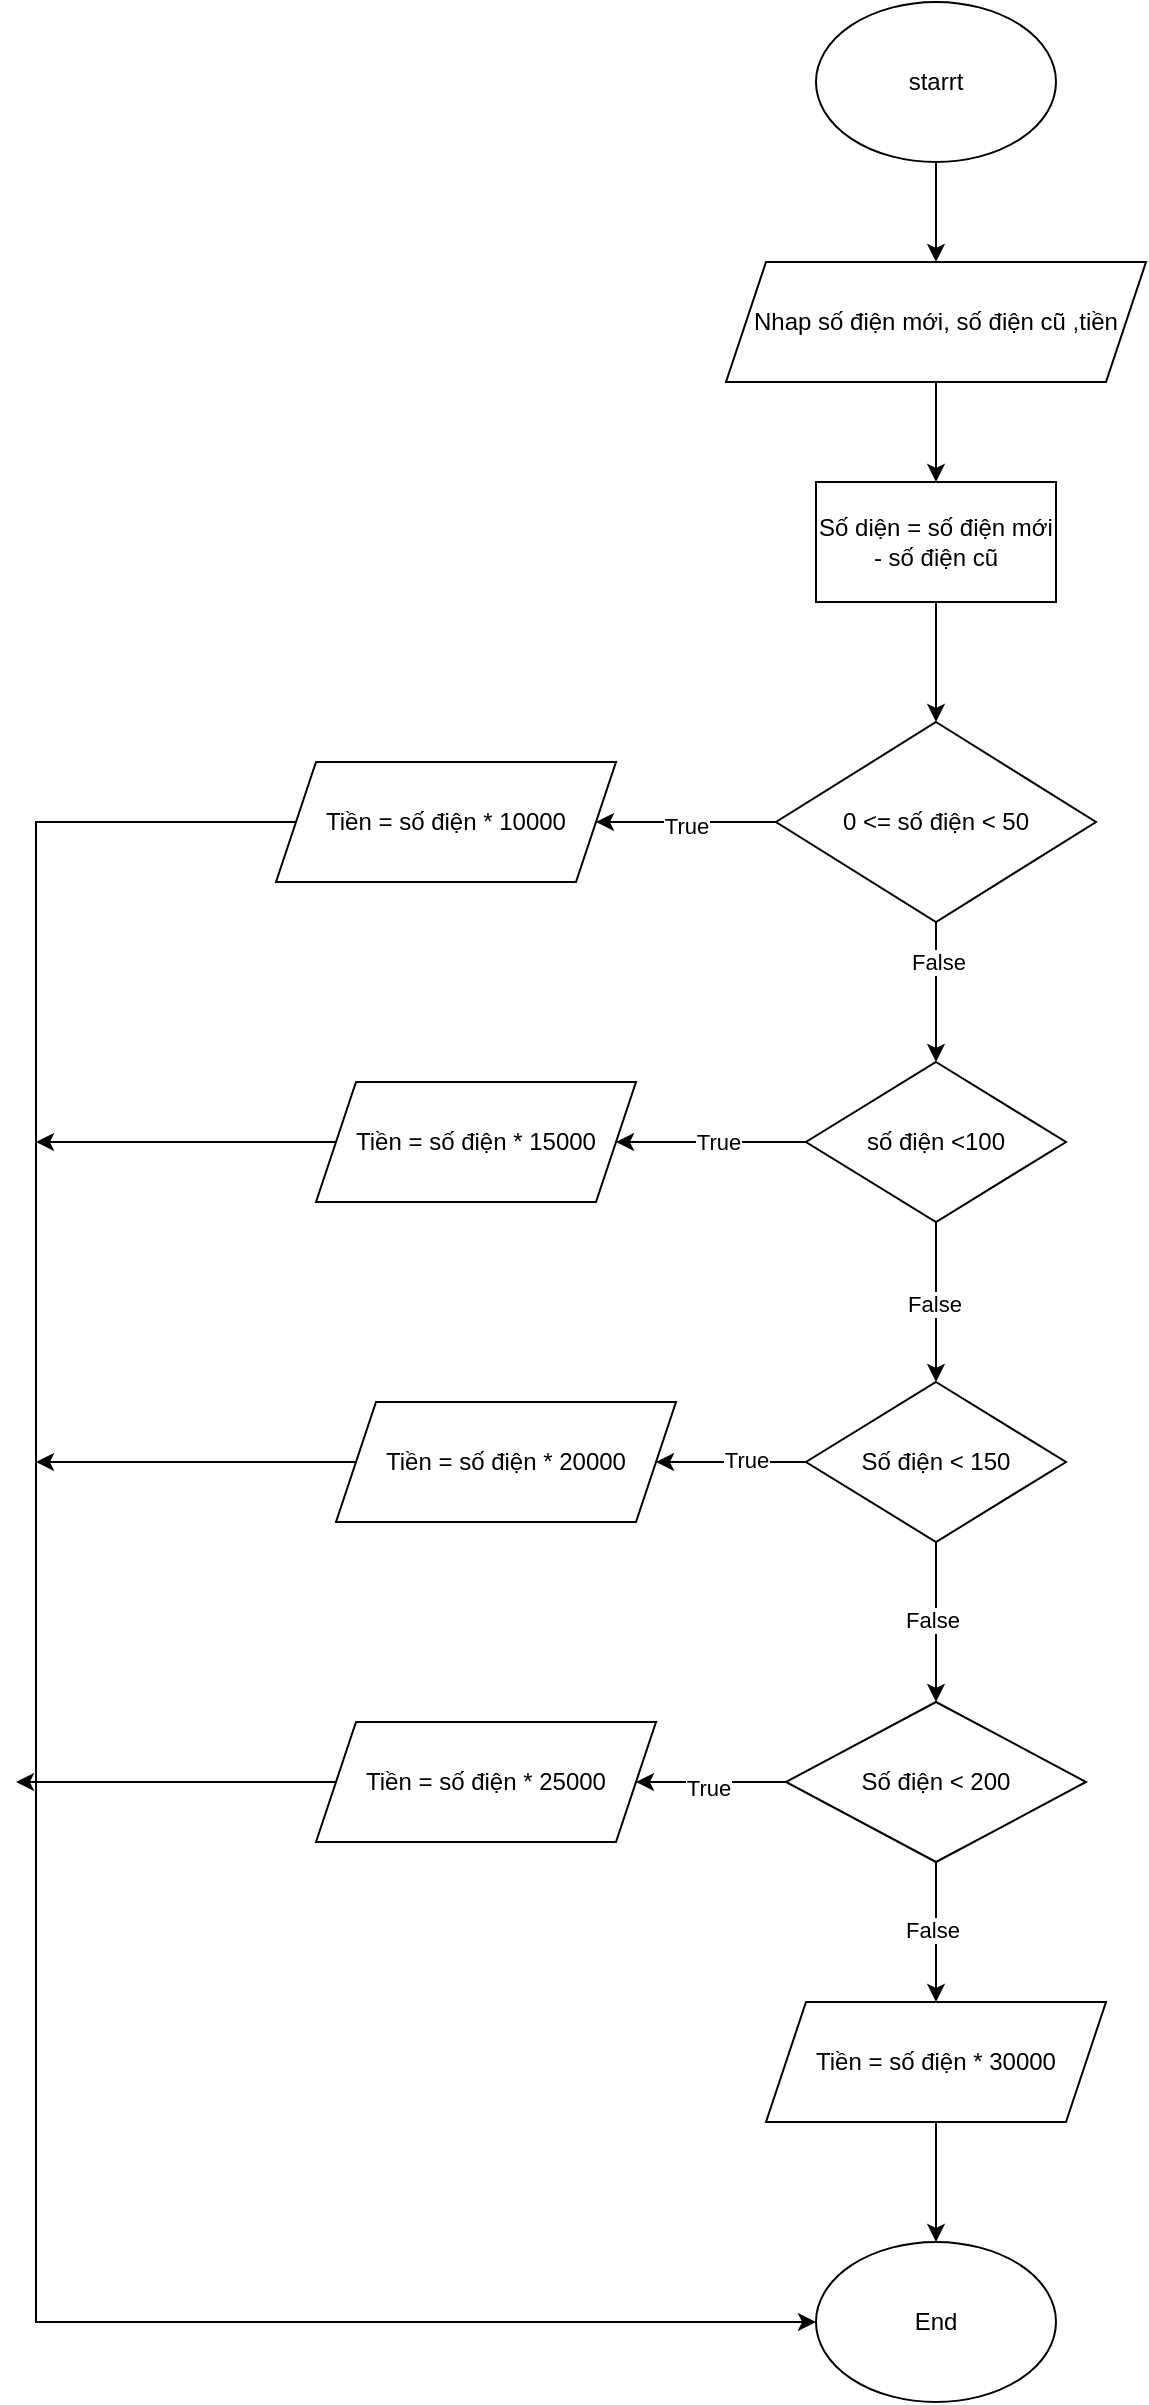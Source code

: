 <mxfile version="20.8.16" type="device"><diagram name="Trang-1" id="cdq5gm0SDJK3YnSqv4fV"><mxGraphModel dx="1621" dy="519" grid="1" gridSize="10" guides="1" tooltips="1" connect="1" arrows="1" fold="1" page="1" pageScale="1" pageWidth="827" pageHeight="1169" math="0" shadow="0"><root><mxCell id="0"/><mxCell id="1" parent="0"/><mxCell id="h62P5tlW69Umq9DFE2Dy-2" style="edgeStyle=orthogonalEdgeStyle;rounded=0;orthogonalLoop=1;jettySize=auto;html=1;" parent="1" source="h62P5tlW69Umq9DFE2Dy-1" edge="1"><mxGeometry relative="1" as="geometry"><mxPoint x="420" y="150" as="targetPoint"/></mxGeometry></mxCell><mxCell id="h62P5tlW69Umq9DFE2Dy-1" value="starrt" style="ellipse;whiteSpace=wrap;html=1;" parent="1" vertex="1"><mxGeometry x="360" y="20" width="120" height="80" as="geometry"/></mxCell><mxCell id="h62P5tlW69Umq9DFE2Dy-4" style="edgeStyle=orthogonalEdgeStyle;rounded=0;orthogonalLoop=1;jettySize=auto;html=1;" parent="1" source="h62P5tlW69Umq9DFE2Dy-3" target="h62P5tlW69Umq9DFE2Dy-5" edge="1"><mxGeometry relative="1" as="geometry"><mxPoint x="420" y="260" as="targetPoint"/></mxGeometry></mxCell><mxCell id="h62P5tlW69Umq9DFE2Dy-3" value="Nhap số điện mới, số điện cũ ,tiền" style="shape=parallelogram;perimeter=parallelogramPerimeter;whiteSpace=wrap;html=1;fixedSize=1;" parent="1" vertex="1"><mxGeometry x="315" y="150" width="210" height="60" as="geometry"/></mxCell><mxCell id="h62P5tlW69Umq9DFE2Dy-6" style="edgeStyle=orthogonalEdgeStyle;rounded=0;orthogonalLoop=1;jettySize=auto;html=1;" parent="1" source="h62P5tlW69Umq9DFE2Dy-5" edge="1"><mxGeometry relative="1" as="geometry"><mxPoint x="420" y="380" as="targetPoint"/></mxGeometry></mxCell><mxCell id="h62P5tlW69Umq9DFE2Dy-5" value="Số diện = số điện mới - số điện cũ" style="rounded=0;whiteSpace=wrap;html=1;" parent="1" vertex="1"><mxGeometry x="360" y="260" width="120" height="60" as="geometry"/></mxCell><mxCell id="h62P5tlW69Umq9DFE2Dy-9" style="edgeStyle=orthogonalEdgeStyle;rounded=0;orthogonalLoop=1;jettySize=auto;html=1;" parent="1" source="h62P5tlW69Umq9DFE2Dy-8" edge="1"><mxGeometry relative="1" as="geometry"><mxPoint x="420" y="550" as="targetPoint"/></mxGeometry></mxCell><mxCell id="h62P5tlW69Umq9DFE2Dy-10" value="False" style="edgeLabel;html=1;align=center;verticalAlign=middle;resizable=0;points=[];" parent="h62P5tlW69Umq9DFE2Dy-9" vertex="1" connectable="0"><mxGeometry x="0.139" y="2" relative="1" as="geometry"><mxPoint x="-2" y="-20" as="offset"/></mxGeometry></mxCell><mxCell id="h62P5tlW69Umq9DFE2Dy-18" style="edgeStyle=orthogonalEdgeStyle;rounded=0;orthogonalLoop=1;jettySize=auto;html=1;" parent="1" source="h62P5tlW69Umq9DFE2Dy-8" edge="1"><mxGeometry relative="1" as="geometry"><mxPoint x="250" y="430" as="targetPoint"/></mxGeometry></mxCell><mxCell id="h62P5tlW69Umq9DFE2Dy-19" value="True" style="edgeLabel;html=1;align=center;verticalAlign=middle;resizable=0;points=[];" parent="h62P5tlW69Umq9DFE2Dy-18" vertex="1" connectable="0"><mxGeometry x="0.016" y="1" relative="1" as="geometry"><mxPoint as="offset"/></mxGeometry></mxCell><mxCell id="h62P5tlW69Umq9DFE2Dy-8" value="0 &amp;lt;= số điện &amp;lt; 50" style="rhombus;whiteSpace=wrap;html=1;" parent="1" vertex="1"><mxGeometry x="340" y="380" width="160" height="100" as="geometry"/></mxCell><mxCell id="h62P5tlW69Umq9DFE2Dy-12" style="edgeStyle=orthogonalEdgeStyle;rounded=0;orthogonalLoop=1;jettySize=auto;html=1;" parent="1" source="h62P5tlW69Umq9DFE2Dy-11" edge="1"><mxGeometry relative="1" as="geometry"><mxPoint x="420" y="710" as="targetPoint"/></mxGeometry></mxCell><mxCell id="h62P5tlW69Umq9DFE2Dy-13" value="False" style="edgeLabel;html=1;align=center;verticalAlign=middle;resizable=0;points=[];" parent="h62P5tlW69Umq9DFE2Dy-12" vertex="1" connectable="0"><mxGeometry x="-0.006" y="-1" relative="1" as="geometry"><mxPoint x="-1" as="offset"/></mxGeometry></mxCell><mxCell id="h62P5tlW69Umq9DFE2Dy-23" style="edgeStyle=orthogonalEdgeStyle;rounded=0;orthogonalLoop=1;jettySize=auto;html=1;" parent="1" source="h62P5tlW69Umq9DFE2Dy-11" edge="1"><mxGeometry relative="1" as="geometry"><mxPoint x="260" y="590" as="targetPoint"/></mxGeometry></mxCell><mxCell id="h62P5tlW69Umq9DFE2Dy-24" value="True" style="edgeLabel;html=1;align=center;verticalAlign=middle;resizable=0;points=[];" parent="h62P5tlW69Umq9DFE2Dy-23" vertex="1" connectable="0"><mxGeometry x="-0.068" relative="1" as="geometry"><mxPoint as="offset"/></mxGeometry></mxCell><mxCell id="h62P5tlW69Umq9DFE2Dy-11" value="số điện &amp;lt;100" style="rhombus;whiteSpace=wrap;html=1;" parent="1" vertex="1"><mxGeometry x="355" y="550" width="130" height="80" as="geometry"/></mxCell><mxCell id="h62P5tlW69Umq9DFE2Dy-15" style="edgeStyle=orthogonalEdgeStyle;rounded=0;orthogonalLoop=1;jettySize=auto;html=1;" parent="1" source="h62P5tlW69Umq9DFE2Dy-14" edge="1"><mxGeometry relative="1" as="geometry"><mxPoint x="420" y="870" as="targetPoint"/></mxGeometry></mxCell><mxCell id="h62P5tlW69Umq9DFE2Dy-16" value="False" style="edgeLabel;html=1;align=center;verticalAlign=middle;resizable=0;points=[];" parent="h62P5tlW69Umq9DFE2Dy-15" vertex="1" connectable="0"><mxGeometry x="-0.039" y="-2" relative="1" as="geometry"><mxPoint as="offset"/></mxGeometry></mxCell><mxCell id="h62P5tlW69Umq9DFE2Dy-30" style="edgeStyle=orthogonalEdgeStyle;rounded=0;orthogonalLoop=1;jettySize=auto;html=1;" parent="1" source="h62P5tlW69Umq9DFE2Dy-14" edge="1"><mxGeometry relative="1" as="geometry"><mxPoint x="280" y="750" as="targetPoint"/></mxGeometry></mxCell><mxCell id="h62P5tlW69Umq9DFE2Dy-31" value="True" style="edgeLabel;html=1;align=center;verticalAlign=middle;resizable=0;points=[];" parent="h62P5tlW69Umq9DFE2Dy-30" vertex="1" connectable="0"><mxGeometry x="-0.188" y="-1" relative="1" as="geometry"><mxPoint as="offset"/></mxGeometry></mxCell><mxCell id="h62P5tlW69Umq9DFE2Dy-14" value="Số điện &amp;lt; 150" style="rhombus;whiteSpace=wrap;html=1;" parent="1" vertex="1"><mxGeometry x="355" y="710" width="130" height="80" as="geometry"/></mxCell><mxCell id="h62P5tlW69Umq9DFE2Dy-33" style="edgeStyle=orthogonalEdgeStyle;rounded=0;orthogonalLoop=1;jettySize=auto;html=1;" parent="1" source="h62P5tlW69Umq9DFE2Dy-17" edge="1"><mxGeometry relative="1" as="geometry"><mxPoint x="270" y="910" as="targetPoint"/></mxGeometry></mxCell><mxCell id="h62P5tlW69Umq9DFE2Dy-34" value="True" style="edgeLabel;html=1;align=center;verticalAlign=middle;resizable=0;points=[];" parent="h62P5tlW69Umq9DFE2Dy-33" vertex="1" connectable="0"><mxGeometry x="0.054" y="2" relative="1" as="geometry"><mxPoint as="offset"/></mxGeometry></mxCell><mxCell id="h62P5tlW69Umq9DFE2Dy-37" style="edgeStyle=orthogonalEdgeStyle;rounded=0;orthogonalLoop=1;jettySize=auto;html=1;" parent="1" source="h62P5tlW69Umq9DFE2Dy-17" edge="1"><mxGeometry relative="1" as="geometry"><mxPoint x="420" y="1020" as="targetPoint"/></mxGeometry></mxCell><mxCell id="h62P5tlW69Umq9DFE2Dy-38" value="False" style="edgeLabel;html=1;align=center;verticalAlign=middle;resizable=0;points=[];" parent="h62P5tlW69Umq9DFE2Dy-37" vertex="1" connectable="0"><mxGeometry x="-0.044" y="-2" relative="1" as="geometry"><mxPoint as="offset"/></mxGeometry></mxCell><mxCell id="h62P5tlW69Umq9DFE2Dy-17" value="Số điện &amp;lt; 200" style="rhombus;whiteSpace=wrap;html=1;" parent="1" vertex="1"><mxGeometry x="345" y="870" width="150" height="80" as="geometry"/></mxCell><mxCell id="h62P5tlW69Umq9DFE2Dy-22" style="edgeStyle=orthogonalEdgeStyle;rounded=0;orthogonalLoop=1;jettySize=auto;html=1;entryX=0;entryY=0.5;entryDx=0;entryDy=0;" parent="1" source="h62P5tlW69Umq9DFE2Dy-20" target="h62P5tlW69Umq9DFE2Dy-41" edge="1"><mxGeometry relative="1" as="geometry"><mxPoint x="-30" y="1170" as="targetPoint"/><Array as="points"><mxPoint x="-30" y="430"/><mxPoint x="-30" y="1180"/></Array></mxGeometry></mxCell><mxCell id="h62P5tlW69Umq9DFE2Dy-20" value="Tiền = số điện * 10000" style="shape=parallelogram;perimeter=parallelogramPerimeter;whiteSpace=wrap;html=1;fixedSize=1;" parent="1" vertex="1"><mxGeometry x="90" y="400" width="170" height="60" as="geometry"/></mxCell><mxCell id="h62P5tlW69Umq9DFE2Dy-29" style="edgeStyle=orthogonalEdgeStyle;rounded=0;orthogonalLoop=1;jettySize=auto;html=1;" parent="1" source="h62P5tlW69Umq9DFE2Dy-25" edge="1"><mxGeometry relative="1" as="geometry"><mxPoint x="-30" y="590" as="targetPoint"/></mxGeometry></mxCell><mxCell id="h62P5tlW69Umq9DFE2Dy-25" value="Tiền = số điện * 15000" style="shape=parallelogram;perimeter=parallelogramPerimeter;whiteSpace=wrap;html=1;fixedSize=1;" parent="1" vertex="1"><mxGeometry x="110" y="560" width="160" height="60" as="geometry"/></mxCell><mxCell id="h62P5tlW69Umq9DFE2Dy-32" style="edgeStyle=orthogonalEdgeStyle;rounded=0;orthogonalLoop=1;jettySize=auto;html=1;" parent="1" source="h62P5tlW69Umq9DFE2Dy-27" edge="1"><mxGeometry relative="1" as="geometry"><mxPoint x="-30" y="750" as="targetPoint"/></mxGeometry></mxCell><mxCell id="h62P5tlW69Umq9DFE2Dy-27" value="Tiền = số điện * 20000" style="shape=parallelogram;perimeter=parallelogramPerimeter;whiteSpace=wrap;html=1;fixedSize=1;" parent="1" vertex="1"><mxGeometry x="120" y="720" width="170" height="60" as="geometry"/></mxCell><mxCell id="h62P5tlW69Umq9DFE2Dy-36" style="edgeStyle=orthogonalEdgeStyle;rounded=0;orthogonalLoop=1;jettySize=auto;html=1;" parent="1" source="h62P5tlW69Umq9DFE2Dy-35" edge="1"><mxGeometry relative="1" as="geometry"><mxPoint x="-40" y="910" as="targetPoint"/></mxGeometry></mxCell><mxCell id="h62P5tlW69Umq9DFE2Dy-35" value="Tiền = số điện * 25000" style="shape=parallelogram;perimeter=parallelogramPerimeter;whiteSpace=wrap;html=1;fixedSize=1;" parent="1" vertex="1"><mxGeometry x="110" y="880" width="170" height="60" as="geometry"/></mxCell><mxCell id="h62P5tlW69Umq9DFE2Dy-40" style="edgeStyle=orthogonalEdgeStyle;rounded=0;orthogonalLoop=1;jettySize=auto;html=1;" parent="1" source="h62P5tlW69Umq9DFE2Dy-39" target="h62P5tlW69Umq9DFE2Dy-41" edge="1"><mxGeometry relative="1" as="geometry"><mxPoint x="420" y="1160" as="targetPoint"/></mxGeometry></mxCell><mxCell id="h62P5tlW69Umq9DFE2Dy-39" value="Tiền = số điện * 30000" style="shape=parallelogram;perimeter=parallelogramPerimeter;whiteSpace=wrap;html=1;fixedSize=1;" parent="1" vertex="1"><mxGeometry x="335" y="1020" width="170" height="60" as="geometry"/></mxCell><mxCell id="h62P5tlW69Umq9DFE2Dy-41" value="End" style="ellipse;whiteSpace=wrap;html=1;" parent="1" vertex="1"><mxGeometry x="360" y="1140" width="120" height="80" as="geometry"/></mxCell></root></mxGraphModel></diagram></mxfile>